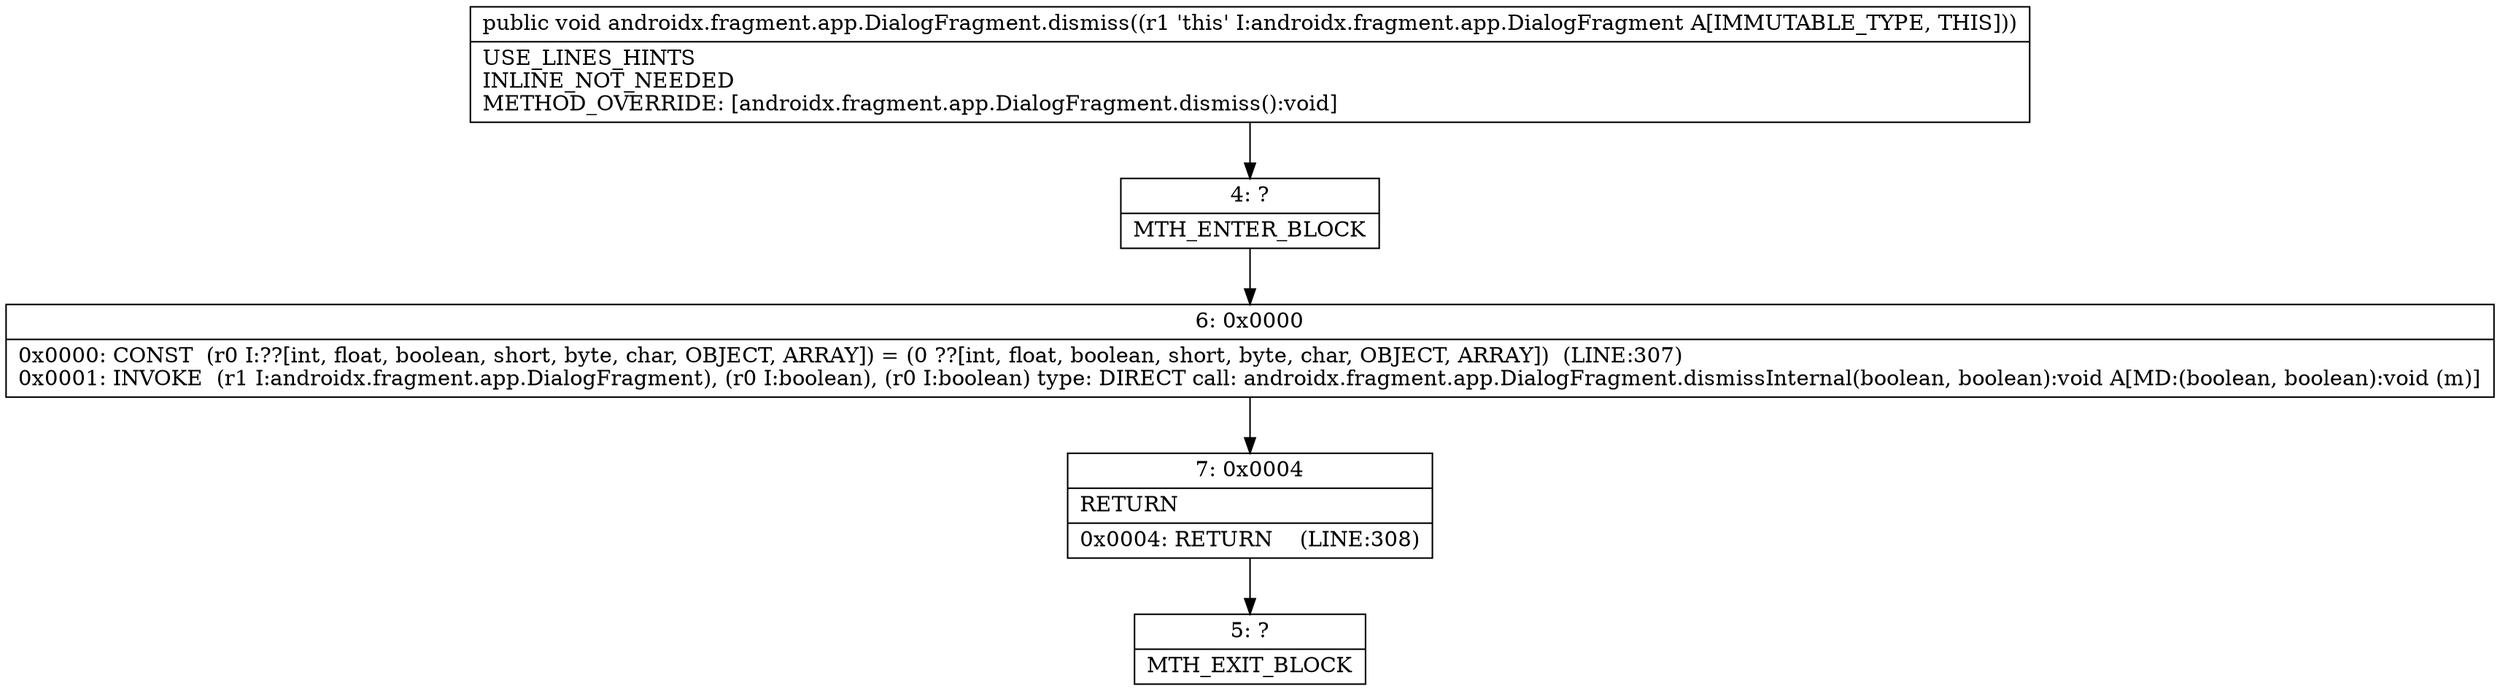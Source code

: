 digraph "CFG forandroidx.fragment.app.DialogFragment.dismiss()V" {
Node_4 [shape=record,label="{4\:\ ?|MTH_ENTER_BLOCK\l}"];
Node_6 [shape=record,label="{6\:\ 0x0000|0x0000: CONST  (r0 I:??[int, float, boolean, short, byte, char, OBJECT, ARRAY]) = (0 ??[int, float, boolean, short, byte, char, OBJECT, ARRAY])  (LINE:307)\l0x0001: INVOKE  (r1 I:androidx.fragment.app.DialogFragment), (r0 I:boolean), (r0 I:boolean) type: DIRECT call: androidx.fragment.app.DialogFragment.dismissInternal(boolean, boolean):void A[MD:(boolean, boolean):void (m)]\l}"];
Node_7 [shape=record,label="{7\:\ 0x0004|RETURN\l|0x0004: RETURN    (LINE:308)\l}"];
Node_5 [shape=record,label="{5\:\ ?|MTH_EXIT_BLOCK\l}"];
MethodNode[shape=record,label="{public void androidx.fragment.app.DialogFragment.dismiss((r1 'this' I:androidx.fragment.app.DialogFragment A[IMMUTABLE_TYPE, THIS]))  | USE_LINES_HINTS\lINLINE_NOT_NEEDED\lMETHOD_OVERRIDE: [androidx.fragment.app.DialogFragment.dismiss():void]\l}"];
MethodNode -> Node_4;Node_4 -> Node_6;
Node_6 -> Node_7;
Node_7 -> Node_5;
}

